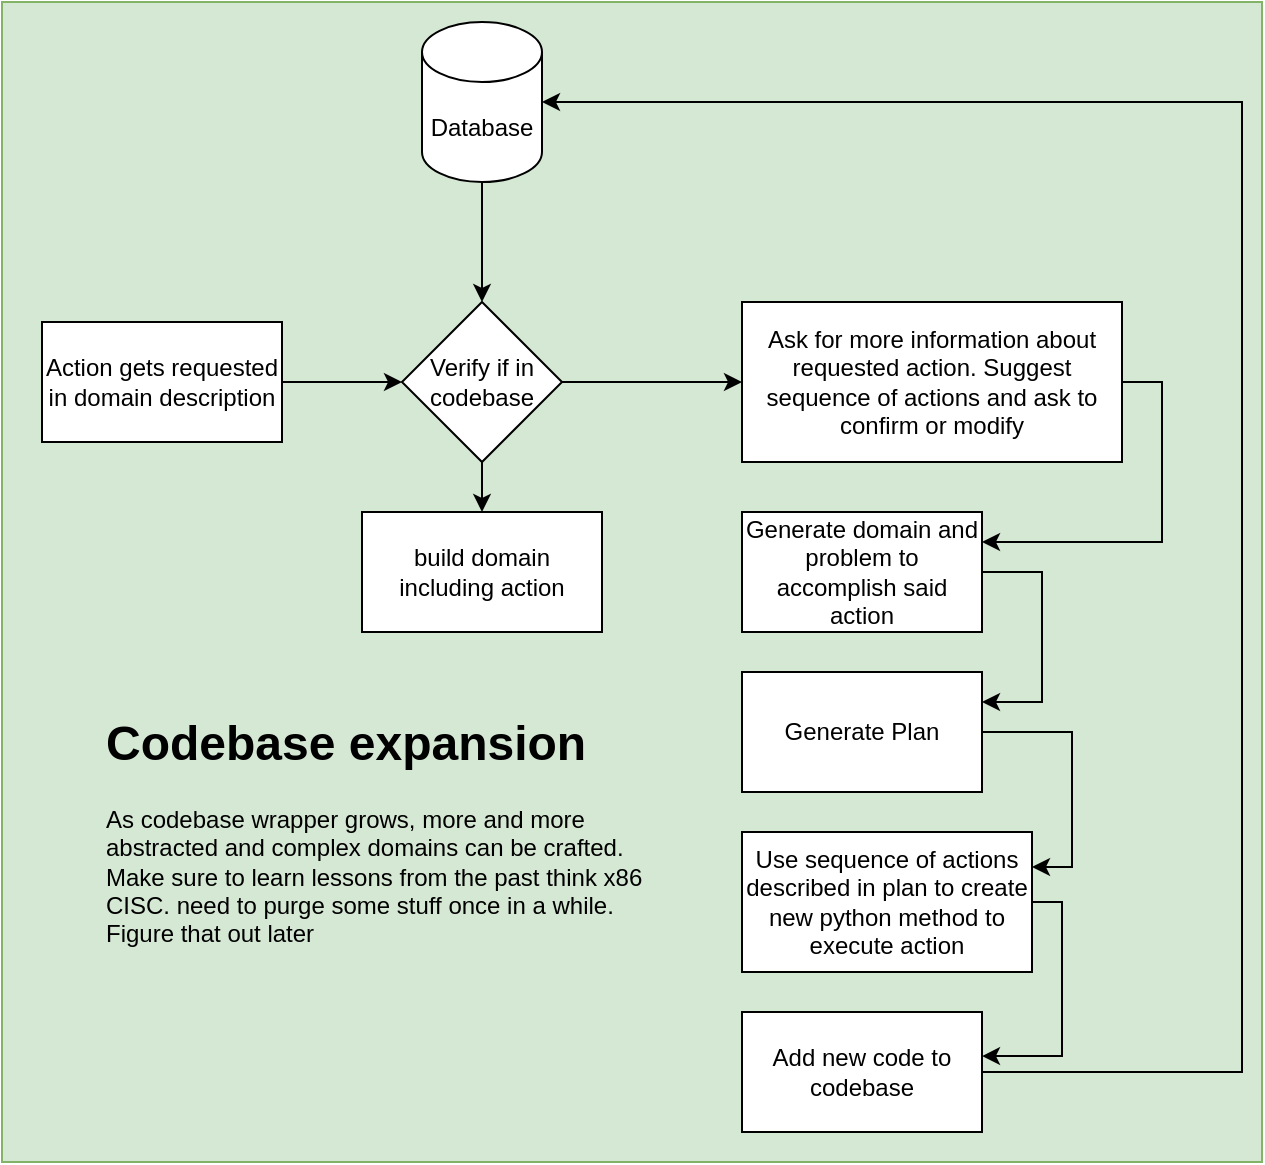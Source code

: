 <mxfile version="24.4.0" type="device">
  <diagram name="Page-1" id="cxomBGfu5NSoitH5zxJZ">
    <mxGraphModel dx="1434" dy="786" grid="1" gridSize="10" guides="1" tooltips="1" connect="1" arrows="1" fold="1" page="1" pageScale="1" pageWidth="850" pageHeight="1100" math="0" shadow="0">
      <root>
        <mxCell id="0" />
        <mxCell id="1" parent="0" />
        <mxCell id="7TVP8BZc2OqgaSh1Xt-x-21" value="" style="rounded=0;whiteSpace=wrap;html=1;fillColor=#d5e8d4;strokeColor=#82b366;" vertex="1" parent="1">
          <mxGeometry x="170" y="80" width="630" height="580" as="geometry" />
        </mxCell>
        <mxCell id="7TVP8BZc2OqgaSh1Xt-x-12" style="edgeStyle=orthogonalEdgeStyle;rounded=0;orthogonalLoop=1;jettySize=auto;html=1;entryX=0;entryY=0.5;entryDx=0;entryDy=0;" edge="1" parent="1" source="7TVP8BZc2OqgaSh1Xt-x-1" target="7TVP8BZc2OqgaSh1Xt-x-7">
          <mxGeometry relative="1" as="geometry" />
        </mxCell>
        <mxCell id="7TVP8BZc2OqgaSh1Xt-x-19" style="edgeStyle=orthogonalEdgeStyle;rounded=0;orthogonalLoop=1;jettySize=auto;html=1;entryX=0.5;entryY=0;entryDx=0;entryDy=0;" edge="1" parent="1" source="7TVP8BZc2OqgaSh1Xt-x-1" target="7TVP8BZc2OqgaSh1Xt-x-6">
          <mxGeometry relative="1" as="geometry" />
        </mxCell>
        <mxCell id="7TVP8BZc2OqgaSh1Xt-x-1" value="Verify if in codebase" style="rhombus;whiteSpace=wrap;html=1;" vertex="1" parent="1">
          <mxGeometry x="370" y="230" width="80" height="80" as="geometry" />
        </mxCell>
        <mxCell id="7TVP8BZc2OqgaSh1Xt-x-3" style="edgeStyle=orthogonalEdgeStyle;rounded=0;orthogonalLoop=1;jettySize=auto;html=1;entryX=0;entryY=0.5;entryDx=0;entryDy=0;" edge="1" parent="1" source="7TVP8BZc2OqgaSh1Xt-x-2" target="7TVP8BZc2OqgaSh1Xt-x-1">
          <mxGeometry relative="1" as="geometry" />
        </mxCell>
        <mxCell id="7TVP8BZc2OqgaSh1Xt-x-2" value="Action gets requested in domain description" style="rounded=0;whiteSpace=wrap;html=1;" vertex="1" parent="1">
          <mxGeometry x="190" y="240" width="120" height="60" as="geometry" />
        </mxCell>
        <mxCell id="7TVP8BZc2OqgaSh1Xt-x-5" style="edgeStyle=orthogonalEdgeStyle;rounded=0;orthogonalLoop=1;jettySize=auto;html=1;entryX=0.5;entryY=0;entryDx=0;entryDy=0;" edge="1" parent="1" source="7TVP8BZc2OqgaSh1Xt-x-4" target="7TVP8BZc2OqgaSh1Xt-x-1">
          <mxGeometry relative="1" as="geometry" />
        </mxCell>
        <mxCell id="7TVP8BZc2OqgaSh1Xt-x-4" value="Database" style="shape=cylinder3;whiteSpace=wrap;html=1;boundedLbl=1;backgroundOutline=1;size=15;" vertex="1" parent="1">
          <mxGeometry x="380" y="90" width="60" height="80" as="geometry" />
        </mxCell>
        <mxCell id="7TVP8BZc2OqgaSh1Xt-x-6" value="build domain including action" style="rounded=0;whiteSpace=wrap;html=1;" vertex="1" parent="1">
          <mxGeometry x="350" y="335" width="120" height="60" as="geometry" />
        </mxCell>
        <mxCell id="7TVP8BZc2OqgaSh1Xt-x-13" style="edgeStyle=orthogonalEdgeStyle;rounded=0;orthogonalLoop=1;jettySize=auto;html=1;entryX=1;entryY=0.25;entryDx=0;entryDy=0;" edge="1" parent="1" source="7TVP8BZc2OqgaSh1Xt-x-7" target="7TVP8BZc2OqgaSh1Xt-x-8">
          <mxGeometry relative="1" as="geometry">
            <Array as="points">
              <mxPoint x="750" y="270" />
              <mxPoint x="750" y="350" />
            </Array>
          </mxGeometry>
        </mxCell>
        <mxCell id="7TVP8BZc2OqgaSh1Xt-x-7" value="Ask for more information about requested action. Suggest sequence of actions and ask to confirm or modify" style="rounded=0;whiteSpace=wrap;html=1;align=center;" vertex="1" parent="1">
          <mxGeometry x="540" y="230" width="190" height="80" as="geometry" />
        </mxCell>
        <mxCell id="7TVP8BZc2OqgaSh1Xt-x-15" style="edgeStyle=orthogonalEdgeStyle;rounded=0;orthogonalLoop=1;jettySize=auto;html=1;entryX=1;entryY=0.25;entryDx=0;entryDy=0;exitX=1;exitY=0.75;exitDx=0;exitDy=0;" edge="1" parent="1" source="7TVP8BZc2OqgaSh1Xt-x-8" target="7TVP8BZc2OqgaSh1Xt-x-9">
          <mxGeometry relative="1" as="geometry">
            <Array as="points">
              <mxPoint x="660" y="365" />
              <mxPoint x="690" y="365" />
              <mxPoint x="690" y="430" />
            </Array>
          </mxGeometry>
        </mxCell>
        <mxCell id="7TVP8BZc2OqgaSh1Xt-x-8" value="Generate domain and problem to accomplish said action" style="rounded=0;whiteSpace=wrap;html=1;" vertex="1" parent="1">
          <mxGeometry x="540" y="335" width="120" height="60" as="geometry" />
        </mxCell>
        <mxCell id="7TVP8BZc2OqgaSh1Xt-x-16" style="edgeStyle=orthogonalEdgeStyle;rounded=0;orthogonalLoop=1;jettySize=auto;html=1;entryX=1;entryY=0.25;entryDx=0;entryDy=0;" edge="1" parent="1" source="7TVP8BZc2OqgaSh1Xt-x-9" target="7TVP8BZc2OqgaSh1Xt-x-10">
          <mxGeometry relative="1" as="geometry">
            <Array as="points">
              <mxPoint x="705" y="445" />
              <mxPoint x="705" y="513" />
            </Array>
          </mxGeometry>
        </mxCell>
        <mxCell id="7TVP8BZc2OqgaSh1Xt-x-9" value="Generate Plan" style="rounded=0;whiteSpace=wrap;html=1;" vertex="1" parent="1">
          <mxGeometry x="540" y="415" width="120" height="60" as="geometry" />
        </mxCell>
        <mxCell id="7TVP8BZc2OqgaSh1Xt-x-10" value="Use sequence of actions described in plan to create new python method to execute action" style="rounded=0;whiteSpace=wrap;html=1;" vertex="1" parent="1">
          <mxGeometry x="540" y="495" width="145" height="70" as="geometry" />
        </mxCell>
        <mxCell id="7TVP8BZc2OqgaSh1Xt-x-11" value="Add new code to codebase" style="rounded=0;whiteSpace=wrap;html=1;" vertex="1" parent="1">
          <mxGeometry x="540" y="585" width="120" height="60" as="geometry" />
        </mxCell>
        <mxCell id="7TVP8BZc2OqgaSh1Xt-x-17" style="edgeStyle=orthogonalEdgeStyle;rounded=0;orthogonalLoop=1;jettySize=auto;html=1;entryX=1;entryY=0.367;entryDx=0;entryDy=0;entryPerimeter=0;" edge="1" parent="1" source="7TVP8BZc2OqgaSh1Xt-x-10" target="7TVP8BZc2OqgaSh1Xt-x-11">
          <mxGeometry relative="1" as="geometry">
            <Array as="points">
              <mxPoint x="700" y="530" />
              <mxPoint x="700" y="607" />
            </Array>
          </mxGeometry>
        </mxCell>
        <mxCell id="7TVP8BZc2OqgaSh1Xt-x-18" style="edgeStyle=orthogonalEdgeStyle;rounded=0;orthogonalLoop=1;jettySize=auto;html=1;entryX=1;entryY=0.5;entryDx=0;entryDy=0;entryPerimeter=0;" edge="1" parent="1" source="7TVP8BZc2OqgaSh1Xt-x-11" target="7TVP8BZc2OqgaSh1Xt-x-4">
          <mxGeometry relative="1" as="geometry">
            <Array as="points">
              <mxPoint x="790" y="615" />
              <mxPoint x="790" y="130" />
            </Array>
          </mxGeometry>
        </mxCell>
        <mxCell id="7TVP8BZc2OqgaSh1Xt-x-20" value="&lt;h1 style=&quot;margin-top: 0px;&quot;&gt;&lt;span style=&quot;background-color: initial;&quot;&gt;Codebase expansion&lt;/span&gt;&lt;br&gt;&lt;/h1&gt;&lt;div&gt;&lt;span style=&quot;background-color: initial;&quot;&gt;As codebase wrapper grows, more and more abstracted and complex domains can be crafted. Make sure to learn lessons from the past think x86 CISC. need to purge some stuff once in a while. Figure that out later&lt;/span&gt;&lt;/div&gt;" style="text;html=1;whiteSpace=wrap;overflow=hidden;rounded=0;" vertex="1" parent="1">
          <mxGeometry x="220" y="430" width="280" height="135" as="geometry" />
        </mxCell>
      </root>
    </mxGraphModel>
  </diagram>
</mxfile>
